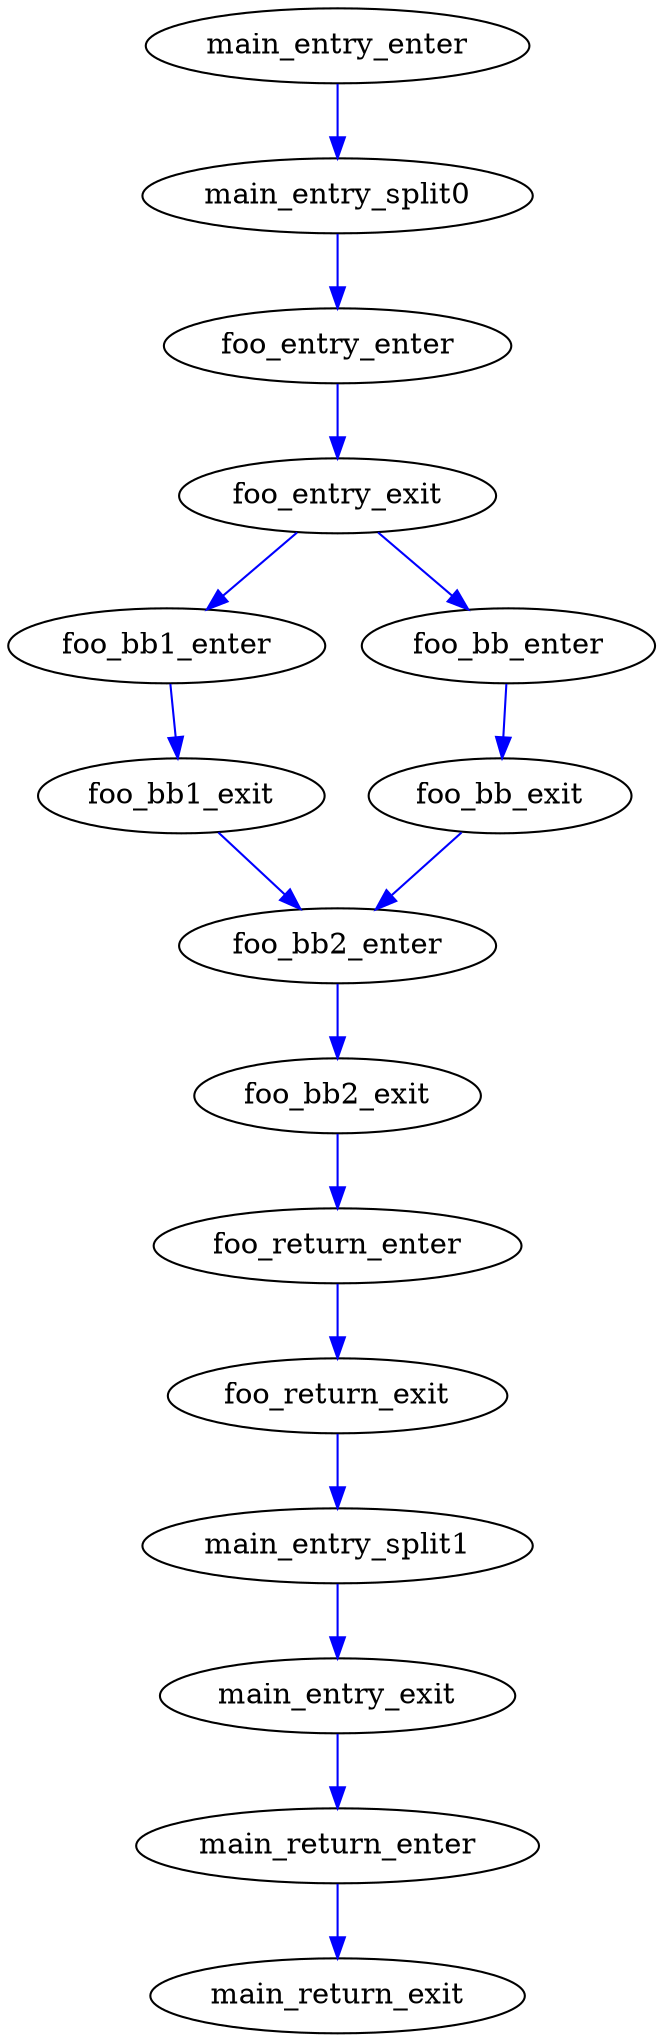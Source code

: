 digraph test7 {
edge [color=Blue]
{rank=min; main_entry_enter}

main_return_exit [label="main_return_exit"]
main_return_enter [label="main_return_enter"]
foo_entry_enter [label="foo_entry_enter"]
main_entry_split1 [label="main_entry_split1"]
main_entry_split0 [label="main_entry_split0"]
main_entry_exit [label="main_entry_exit"]
main_entry_enter [label="main_entry_enter"]
foo_return_exit [label="foo_return_exit"]
foo_return_enter [label="foo_return_enter"]
foo_bb2_exit [label="foo_bb2_exit"]
foo_bb1_exit [label="foo_bb1_exit"]
foo_bb2_enter [label="foo_bb2_enter"]
foo_bb_exit [label="foo_bb_exit"]
foo_bb1_enter [label="foo_bb1_enter"]
foo_bb_enter [label="foo_bb_enter"]
foo_entry_exit [label="foo_entry_exit"]
foo_entry_enter [label="foo_entry_enter"]

main_return_enter->main_return_exit
main_entry_exit->main_return_enter
main_entry_split1->main_entry_exit
foo_return_exit->main_entry_split1
main_entry_split0->foo_entry_enter
main_entry_enter->main_entry_split0
foo_return_enter->foo_return_exit
foo_bb2_exit->foo_return_enter
foo_bb2_enter->foo_bb2_exit
foo_bb1_exit->foo_bb2_enter
foo_bb1_enter->foo_bb1_exit
foo_bb_exit->foo_bb2_enter
foo_bb_enter->foo_bb_exit
foo_entry_exit->foo_bb1_enter
foo_entry_exit->foo_bb_enter
foo_entry_enter->foo_entry_exit
}
